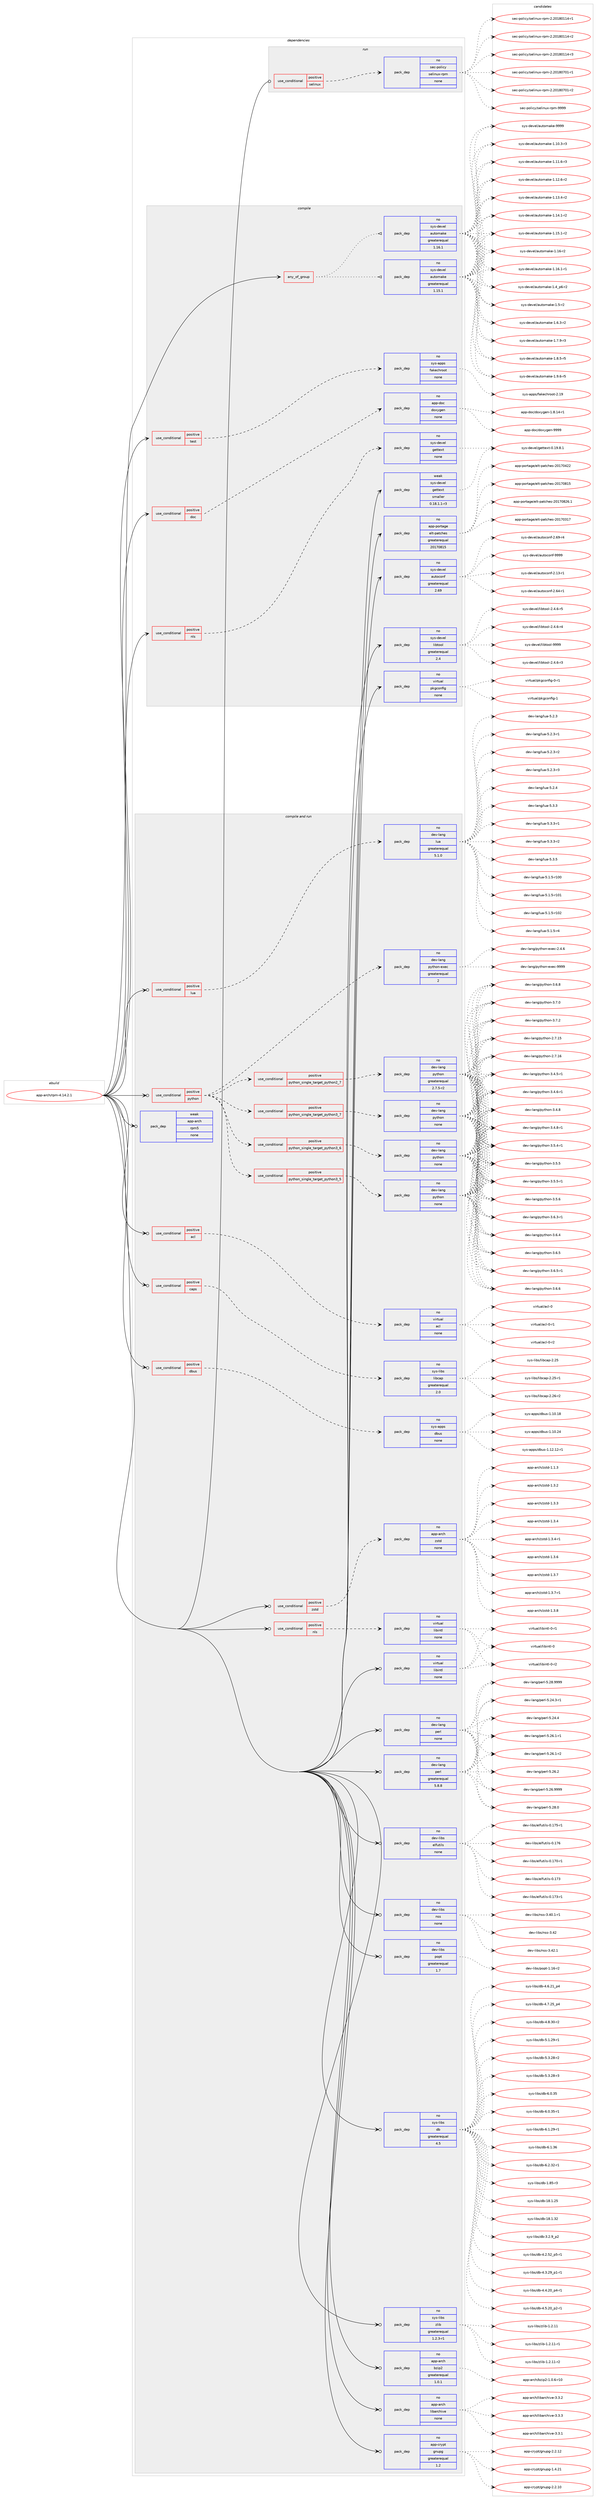 digraph prolog {

# *************
# Graph options
# *************

newrank=true;
concentrate=true;
compound=true;
graph [rankdir=LR,fontname=Helvetica,fontsize=10,ranksep=1.5];#, ranksep=2.5, nodesep=0.2];
edge  [arrowhead=vee];
node  [fontname=Helvetica,fontsize=10];

# **********
# The ebuild
# **********

subgraph cluster_leftcol {
color=gray;
rank=same;
label=<<i>ebuild</i>>;
id [label="app-arch/rpm-4.14.2.1", color=red, width=4, href="../app-arch/rpm-4.14.2.1.svg"];
}

# ****************
# The dependencies
# ****************

subgraph cluster_midcol {
color=gray;
label=<<i>dependencies</i>>;
subgraph cluster_compile {
fillcolor="#eeeeee";
style=filled;
label=<<i>compile</i>>;
subgraph any19213 {
dependency1271626 [label=<<TABLE BORDER="0" CELLBORDER="1" CELLSPACING="0" CELLPADDING="4"><TR><TD CELLPADDING="10">any_of_group</TD></TR></TABLE>>, shape=none, color=red];subgraph pack905248 {
dependency1271627 [label=<<TABLE BORDER="0" CELLBORDER="1" CELLSPACING="0" CELLPADDING="4" WIDTH="220"><TR><TD ROWSPAN="6" CELLPADDING="30">pack_dep</TD></TR><TR><TD WIDTH="110">no</TD></TR><TR><TD>sys-devel</TD></TR><TR><TD>automake</TD></TR><TR><TD>greaterequal</TD></TR><TR><TD>1.16.1</TD></TR></TABLE>>, shape=none, color=blue];
}
dependency1271626:e -> dependency1271627:w [weight=20,style="dotted",arrowhead="oinv"];
subgraph pack905249 {
dependency1271628 [label=<<TABLE BORDER="0" CELLBORDER="1" CELLSPACING="0" CELLPADDING="4" WIDTH="220"><TR><TD ROWSPAN="6" CELLPADDING="30">pack_dep</TD></TR><TR><TD WIDTH="110">no</TD></TR><TR><TD>sys-devel</TD></TR><TR><TD>automake</TD></TR><TR><TD>greaterequal</TD></TR><TR><TD>1.15.1</TD></TR></TABLE>>, shape=none, color=blue];
}
dependency1271626:e -> dependency1271628:w [weight=20,style="dotted",arrowhead="oinv"];
}
id:e -> dependency1271626:w [weight=20,style="solid",arrowhead="vee"];
subgraph cond346644 {
dependency1271629 [label=<<TABLE BORDER="0" CELLBORDER="1" CELLSPACING="0" CELLPADDING="4"><TR><TD ROWSPAN="3" CELLPADDING="10">use_conditional</TD></TR><TR><TD>positive</TD></TR><TR><TD>doc</TD></TR></TABLE>>, shape=none, color=red];
subgraph pack905250 {
dependency1271630 [label=<<TABLE BORDER="0" CELLBORDER="1" CELLSPACING="0" CELLPADDING="4" WIDTH="220"><TR><TD ROWSPAN="6" CELLPADDING="30">pack_dep</TD></TR><TR><TD WIDTH="110">no</TD></TR><TR><TD>app-doc</TD></TR><TR><TD>doxygen</TD></TR><TR><TD>none</TD></TR><TR><TD></TD></TR></TABLE>>, shape=none, color=blue];
}
dependency1271629:e -> dependency1271630:w [weight=20,style="dashed",arrowhead="vee"];
}
id:e -> dependency1271629:w [weight=20,style="solid",arrowhead="vee"];
subgraph cond346645 {
dependency1271631 [label=<<TABLE BORDER="0" CELLBORDER="1" CELLSPACING="0" CELLPADDING="4"><TR><TD ROWSPAN="3" CELLPADDING="10">use_conditional</TD></TR><TR><TD>positive</TD></TR><TR><TD>nls</TD></TR></TABLE>>, shape=none, color=red];
subgraph pack905251 {
dependency1271632 [label=<<TABLE BORDER="0" CELLBORDER="1" CELLSPACING="0" CELLPADDING="4" WIDTH="220"><TR><TD ROWSPAN="6" CELLPADDING="30">pack_dep</TD></TR><TR><TD WIDTH="110">no</TD></TR><TR><TD>sys-devel</TD></TR><TR><TD>gettext</TD></TR><TR><TD>none</TD></TR><TR><TD></TD></TR></TABLE>>, shape=none, color=blue];
}
dependency1271631:e -> dependency1271632:w [weight=20,style="dashed",arrowhead="vee"];
}
id:e -> dependency1271631:w [weight=20,style="solid",arrowhead="vee"];
subgraph cond346646 {
dependency1271633 [label=<<TABLE BORDER="0" CELLBORDER="1" CELLSPACING="0" CELLPADDING="4"><TR><TD ROWSPAN="3" CELLPADDING="10">use_conditional</TD></TR><TR><TD>positive</TD></TR><TR><TD>test</TD></TR></TABLE>>, shape=none, color=red];
subgraph pack905252 {
dependency1271634 [label=<<TABLE BORDER="0" CELLBORDER="1" CELLSPACING="0" CELLPADDING="4" WIDTH="220"><TR><TD ROWSPAN="6" CELLPADDING="30">pack_dep</TD></TR><TR><TD WIDTH="110">no</TD></TR><TR><TD>sys-apps</TD></TR><TR><TD>fakechroot</TD></TR><TR><TD>none</TD></TR><TR><TD></TD></TR></TABLE>>, shape=none, color=blue];
}
dependency1271633:e -> dependency1271634:w [weight=20,style="dashed",arrowhead="vee"];
}
id:e -> dependency1271633:w [weight=20,style="solid",arrowhead="vee"];
subgraph pack905253 {
dependency1271635 [label=<<TABLE BORDER="0" CELLBORDER="1" CELLSPACING="0" CELLPADDING="4" WIDTH="220"><TR><TD ROWSPAN="6" CELLPADDING="30">pack_dep</TD></TR><TR><TD WIDTH="110">no</TD></TR><TR><TD>app-portage</TD></TR><TR><TD>elt-patches</TD></TR><TR><TD>greaterequal</TD></TR><TR><TD>20170815</TD></TR></TABLE>>, shape=none, color=blue];
}
id:e -> dependency1271635:w [weight=20,style="solid",arrowhead="vee"];
subgraph pack905254 {
dependency1271636 [label=<<TABLE BORDER="0" CELLBORDER="1" CELLSPACING="0" CELLPADDING="4" WIDTH="220"><TR><TD ROWSPAN="6" CELLPADDING="30">pack_dep</TD></TR><TR><TD WIDTH="110">no</TD></TR><TR><TD>sys-devel</TD></TR><TR><TD>autoconf</TD></TR><TR><TD>greaterequal</TD></TR><TR><TD>2.69</TD></TR></TABLE>>, shape=none, color=blue];
}
id:e -> dependency1271636:w [weight=20,style="solid",arrowhead="vee"];
subgraph pack905255 {
dependency1271637 [label=<<TABLE BORDER="0" CELLBORDER="1" CELLSPACING="0" CELLPADDING="4" WIDTH="220"><TR><TD ROWSPAN="6" CELLPADDING="30">pack_dep</TD></TR><TR><TD WIDTH="110">no</TD></TR><TR><TD>sys-devel</TD></TR><TR><TD>libtool</TD></TR><TR><TD>greaterequal</TD></TR><TR><TD>2.4</TD></TR></TABLE>>, shape=none, color=blue];
}
id:e -> dependency1271637:w [weight=20,style="solid",arrowhead="vee"];
subgraph pack905256 {
dependency1271638 [label=<<TABLE BORDER="0" CELLBORDER="1" CELLSPACING="0" CELLPADDING="4" WIDTH="220"><TR><TD ROWSPAN="6" CELLPADDING="30">pack_dep</TD></TR><TR><TD WIDTH="110">no</TD></TR><TR><TD>virtual</TD></TR><TR><TD>pkgconfig</TD></TR><TR><TD>none</TD></TR><TR><TD></TD></TR></TABLE>>, shape=none, color=blue];
}
id:e -> dependency1271638:w [weight=20,style="solid",arrowhead="vee"];
subgraph pack905257 {
dependency1271639 [label=<<TABLE BORDER="0" CELLBORDER="1" CELLSPACING="0" CELLPADDING="4" WIDTH="220"><TR><TD ROWSPAN="6" CELLPADDING="30">pack_dep</TD></TR><TR><TD WIDTH="110">weak</TD></TR><TR><TD>sys-devel</TD></TR><TR><TD>gettext</TD></TR><TR><TD>smaller</TD></TR><TR><TD>0.18.1.1-r3</TD></TR></TABLE>>, shape=none, color=blue];
}
id:e -> dependency1271639:w [weight=20,style="solid",arrowhead="vee"];
}
subgraph cluster_compileandrun {
fillcolor="#eeeeee";
style=filled;
label=<<i>compile and run</i>>;
subgraph cond346647 {
dependency1271640 [label=<<TABLE BORDER="0" CELLBORDER="1" CELLSPACING="0" CELLPADDING="4"><TR><TD ROWSPAN="3" CELLPADDING="10">use_conditional</TD></TR><TR><TD>positive</TD></TR><TR><TD>acl</TD></TR></TABLE>>, shape=none, color=red];
subgraph pack905258 {
dependency1271641 [label=<<TABLE BORDER="0" CELLBORDER="1" CELLSPACING="0" CELLPADDING="4" WIDTH="220"><TR><TD ROWSPAN="6" CELLPADDING="30">pack_dep</TD></TR><TR><TD WIDTH="110">no</TD></TR><TR><TD>virtual</TD></TR><TR><TD>acl</TD></TR><TR><TD>none</TD></TR><TR><TD></TD></TR></TABLE>>, shape=none, color=blue];
}
dependency1271640:e -> dependency1271641:w [weight=20,style="dashed",arrowhead="vee"];
}
id:e -> dependency1271640:w [weight=20,style="solid",arrowhead="odotvee"];
subgraph cond346648 {
dependency1271642 [label=<<TABLE BORDER="0" CELLBORDER="1" CELLSPACING="0" CELLPADDING="4"><TR><TD ROWSPAN="3" CELLPADDING="10">use_conditional</TD></TR><TR><TD>positive</TD></TR><TR><TD>caps</TD></TR></TABLE>>, shape=none, color=red];
subgraph pack905259 {
dependency1271643 [label=<<TABLE BORDER="0" CELLBORDER="1" CELLSPACING="0" CELLPADDING="4" WIDTH="220"><TR><TD ROWSPAN="6" CELLPADDING="30">pack_dep</TD></TR><TR><TD WIDTH="110">no</TD></TR><TR><TD>sys-libs</TD></TR><TR><TD>libcap</TD></TR><TR><TD>greaterequal</TD></TR><TR><TD>2.0</TD></TR></TABLE>>, shape=none, color=blue];
}
dependency1271642:e -> dependency1271643:w [weight=20,style="dashed",arrowhead="vee"];
}
id:e -> dependency1271642:w [weight=20,style="solid",arrowhead="odotvee"];
subgraph cond346649 {
dependency1271644 [label=<<TABLE BORDER="0" CELLBORDER="1" CELLSPACING="0" CELLPADDING="4"><TR><TD ROWSPAN="3" CELLPADDING="10">use_conditional</TD></TR><TR><TD>positive</TD></TR><TR><TD>dbus</TD></TR></TABLE>>, shape=none, color=red];
subgraph pack905260 {
dependency1271645 [label=<<TABLE BORDER="0" CELLBORDER="1" CELLSPACING="0" CELLPADDING="4" WIDTH="220"><TR><TD ROWSPAN="6" CELLPADDING="30">pack_dep</TD></TR><TR><TD WIDTH="110">no</TD></TR><TR><TD>sys-apps</TD></TR><TR><TD>dbus</TD></TR><TR><TD>none</TD></TR><TR><TD></TD></TR></TABLE>>, shape=none, color=blue];
}
dependency1271644:e -> dependency1271645:w [weight=20,style="dashed",arrowhead="vee"];
}
id:e -> dependency1271644:w [weight=20,style="solid",arrowhead="odotvee"];
subgraph cond346650 {
dependency1271646 [label=<<TABLE BORDER="0" CELLBORDER="1" CELLSPACING="0" CELLPADDING="4"><TR><TD ROWSPAN="3" CELLPADDING="10">use_conditional</TD></TR><TR><TD>positive</TD></TR><TR><TD>lua</TD></TR></TABLE>>, shape=none, color=red];
subgraph pack905261 {
dependency1271647 [label=<<TABLE BORDER="0" CELLBORDER="1" CELLSPACING="0" CELLPADDING="4" WIDTH="220"><TR><TD ROWSPAN="6" CELLPADDING="30">pack_dep</TD></TR><TR><TD WIDTH="110">no</TD></TR><TR><TD>dev-lang</TD></TR><TR><TD>lua</TD></TR><TR><TD>greaterequal</TD></TR><TR><TD>5.1.0</TD></TR></TABLE>>, shape=none, color=blue];
}
dependency1271646:e -> dependency1271647:w [weight=20,style="dashed",arrowhead="vee"];
}
id:e -> dependency1271646:w [weight=20,style="solid",arrowhead="odotvee"];
subgraph cond346651 {
dependency1271648 [label=<<TABLE BORDER="0" CELLBORDER="1" CELLSPACING="0" CELLPADDING="4"><TR><TD ROWSPAN="3" CELLPADDING="10">use_conditional</TD></TR><TR><TD>positive</TD></TR><TR><TD>nls</TD></TR></TABLE>>, shape=none, color=red];
subgraph pack905262 {
dependency1271649 [label=<<TABLE BORDER="0" CELLBORDER="1" CELLSPACING="0" CELLPADDING="4" WIDTH="220"><TR><TD ROWSPAN="6" CELLPADDING="30">pack_dep</TD></TR><TR><TD WIDTH="110">no</TD></TR><TR><TD>virtual</TD></TR><TR><TD>libintl</TD></TR><TR><TD>none</TD></TR><TR><TD></TD></TR></TABLE>>, shape=none, color=blue];
}
dependency1271648:e -> dependency1271649:w [weight=20,style="dashed",arrowhead="vee"];
}
id:e -> dependency1271648:w [weight=20,style="solid",arrowhead="odotvee"];
subgraph cond346652 {
dependency1271650 [label=<<TABLE BORDER="0" CELLBORDER="1" CELLSPACING="0" CELLPADDING="4"><TR><TD ROWSPAN="3" CELLPADDING="10">use_conditional</TD></TR><TR><TD>positive</TD></TR><TR><TD>python</TD></TR></TABLE>>, shape=none, color=red];
subgraph cond346653 {
dependency1271651 [label=<<TABLE BORDER="0" CELLBORDER="1" CELLSPACING="0" CELLPADDING="4"><TR><TD ROWSPAN="3" CELLPADDING="10">use_conditional</TD></TR><TR><TD>positive</TD></TR><TR><TD>python_single_target_python2_7</TD></TR></TABLE>>, shape=none, color=red];
subgraph pack905263 {
dependency1271652 [label=<<TABLE BORDER="0" CELLBORDER="1" CELLSPACING="0" CELLPADDING="4" WIDTH="220"><TR><TD ROWSPAN="6" CELLPADDING="30">pack_dep</TD></TR><TR><TD WIDTH="110">no</TD></TR><TR><TD>dev-lang</TD></TR><TR><TD>python</TD></TR><TR><TD>greaterequal</TD></TR><TR><TD>2.7.5-r2</TD></TR></TABLE>>, shape=none, color=blue];
}
dependency1271651:e -> dependency1271652:w [weight=20,style="dashed",arrowhead="vee"];
}
dependency1271650:e -> dependency1271651:w [weight=20,style="dashed",arrowhead="vee"];
subgraph cond346654 {
dependency1271653 [label=<<TABLE BORDER="0" CELLBORDER="1" CELLSPACING="0" CELLPADDING="4"><TR><TD ROWSPAN="3" CELLPADDING="10">use_conditional</TD></TR><TR><TD>positive</TD></TR><TR><TD>python_single_target_python3_5</TD></TR></TABLE>>, shape=none, color=red];
subgraph pack905264 {
dependency1271654 [label=<<TABLE BORDER="0" CELLBORDER="1" CELLSPACING="0" CELLPADDING="4" WIDTH="220"><TR><TD ROWSPAN="6" CELLPADDING="30">pack_dep</TD></TR><TR><TD WIDTH="110">no</TD></TR><TR><TD>dev-lang</TD></TR><TR><TD>python</TD></TR><TR><TD>none</TD></TR><TR><TD></TD></TR></TABLE>>, shape=none, color=blue];
}
dependency1271653:e -> dependency1271654:w [weight=20,style="dashed",arrowhead="vee"];
}
dependency1271650:e -> dependency1271653:w [weight=20,style="dashed",arrowhead="vee"];
subgraph cond346655 {
dependency1271655 [label=<<TABLE BORDER="0" CELLBORDER="1" CELLSPACING="0" CELLPADDING="4"><TR><TD ROWSPAN="3" CELLPADDING="10">use_conditional</TD></TR><TR><TD>positive</TD></TR><TR><TD>python_single_target_python3_6</TD></TR></TABLE>>, shape=none, color=red];
subgraph pack905265 {
dependency1271656 [label=<<TABLE BORDER="0" CELLBORDER="1" CELLSPACING="0" CELLPADDING="4" WIDTH="220"><TR><TD ROWSPAN="6" CELLPADDING="30">pack_dep</TD></TR><TR><TD WIDTH="110">no</TD></TR><TR><TD>dev-lang</TD></TR><TR><TD>python</TD></TR><TR><TD>none</TD></TR><TR><TD></TD></TR></TABLE>>, shape=none, color=blue];
}
dependency1271655:e -> dependency1271656:w [weight=20,style="dashed",arrowhead="vee"];
}
dependency1271650:e -> dependency1271655:w [weight=20,style="dashed",arrowhead="vee"];
subgraph cond346656 {
dependency1271657 [label=<<TABLE BORDER="0" CELLBORDER="1" CELLSPACING="0" CELLPADDING="4"><TR><TD ROWSPAN="3" CELLPADDING="10">use_conditional</TD></TR><TR><TD>positive</TD></TR><TR><TD>python_single_target_python3_7</TD></TR></TABLE>>, shape=none, color=red];
subgraph pack905266 {
dependency1271658 [label=<<TABLE BORDER="0" CELLBORDER="1" CELLSPACING="0" CELLPADDING="4" WIDTH="220"><TR><TD ROWSPAN="6" CELLPADDING="30">pack_dep</TD></TR><TR><TD WIDTH="110">no</TD></TR><TR><TD>dev-lang</TD></TR><TR><TD>python</TD></TR><TR><TD>none</TD></TR><TR><TD></TD></TR></TABLE>>, shape=none, color=blue];
}
dependency1271657:e -> dependency1271658:w [weight=20,style="dashed",arrowhead="vee"];
}
dependency1271650:e -> dependency1271657:w [weight=20,style="dashed",arrowhead="vee"];
subgraph pack905267 {
dependency1271659 [label=<<TABLE BORDER="0" CELLBORDER="1" CELLSPACING="0" CELLPADDING="4" WIDTH="220"><TR><TD ROWSPAN="6" CELLPADDING="30">pack_dep</TD></TR><TR><TD WIDTH="110">no</TD></TR><TR><TD>dev-lang</TD></TR><TR><TD>python-exec</TD></TR><TR><TD>greaterequal</TD></TR><TR><TD>2</TD></TR></TABLE>>, shape=none, color=blue];
}
dependency1271650:e -> dependency1271659:w [weight=20,style="dashed",arrowhead="vee"];
}
id:e -> dependency1271650:w [weight=20,style="solid",arrowhead="odotvee"];
subgraph cond346657 {
dependency1271660 [label=<<TABLE BORDER="0" CELLBORDER="1" CELLSPACING="0" CELLPADDING="4"><TR><TD ROWSPAN="3" CELLPADDING="10">use_conditional</TD></TR><TR><TD>positive</TD></TR><TR><TD>zstd</TD></TR></TABLE>>, shape=none, color=red];
subgraph pack905268 {
dependency1271661 [label=<<TABLE BORDER="0" CELLBORDER="1" CELLSPACING="0" CELLPADDING="4" WIDTH="220"><TR><TD ROWSPAN="6" CELLPADDING="30">pack_dep</TD></TR><TR><TD WIDTH="110">no</TD></TR><TR><TD>app-arch</TD></TR><TR><TD>zstd</TD></TR><TR><TD>none</TD></TR><TR><TD></TD></TR></TABLE>>, shape=none, color=blue];
}
dependency1271660:e -> dependency1271661:w [weight=20,style="dashed",arrowhead="vee"];
}
id:e -> dependency1271660:w [weight=20,style="solid",arrowhead="odotvee"];
subgraph pack905269 {
dependency1271662 [label=<<TABLE BORDER="0" CELLBORDER="1" CELLSPACING="0" CELLPADDING="4" WIDTH="220"><TR><TD ROWSPAN="6" CELLPADDING="30">pack_dep</TD></TR><TR><TD WIDTH="110">no</TD></TR><TR><TD>app-arch</TD></TR><TR><TD>bzip2</TD></TR><TR><TD>greaterequal</TD></TR><TR><TD>1.0.1</TD></TR></TABLE>>, shape=none, color=blue];
}
id:e -> dependency1271662:w [weight=20,style="solid",arrowhead="odotvee"];
subgraph pack905270 {
dependency1271663 [label=<<TABLE BORDER="0" CELLBORDER="1" CELLSPACING="0" CELLPADDING="4" WIDTH="220"><TR><TD ROWSPAN="6" CELLPADDING="30">pack_dep</TD></TR><TR><TD WIDTH="110">no</TD></TR><TR><TD>app-arch</TD></TR><TR><TD>libarchive</TD></TR><TR><TD>none</TD></TR><TR><TD></TD></TR></TABLE>>, shape=none, color=blue];
}
id:e -> dependency1271663:w [weight=20,style="solid",arrowhead="odotvee"];
subgraph pack905271 {
dependency1271664 [label=<<TABLE BORDER="0" CELLBORDER="1" CELLSPACING="0" CELLPADDING="4" WIDTH="220"><TR><TD ROWSPAN="6" CELLPADDING="30">pack_dep</TD></TR><TR><TD WIDTH="110">no</TD></TR><TR><TD>app-crypt</TD></TR><TR><TD>gnupg</TD></TR><TR><TD>greaterequal</TD></TR><TR><TD>1.2</TD></TR></TABLE>>, shape=none, color=blue];
}
id:e -> dependency1271664:w [weight=20,style="solid",arrowhead="odotvee"];
subgraph pack905272 {
dependency1271665 [label=<<TABLE BORDER="0" CELLBORDER="1" CELLSPACING="0" CELLPADDING="4" WIDTH="220"><TR><TD ROWSPAN="6" CELLPADDING="30">pack_dep</TD></TR><TR><TD WIDTH="110">no</TD></TR><TR><TD>dev-lang</TD></TR><TR><TD>perl</TD></TR><TR><TD>greaterequal</TD></TR><TR><TD>5.8.8</TD></TR></TABLE>>, shape=none, color=blue];
}
id:e -> dependency1271665:w [weight=20,style="solid",arrowhead="odotvee"];
subgraph pack905273 {
dependency1271666 [label=<<TABLE BORDER="0" CELLBORDER="1" CELLSPACING="0" CELLPADDING="4" WIDTH="220"><TR><TD ROWSPAN="6" CELLPADDING="30">pack_dep</TD></TR><TR><TD WIDTH="110">no</TD></TR><TR><TD>dev-lang</TD></TR><TR><TD>perl</TD></TR><TR><TD>none</TD></TR><TR><TD></TD></TR></TABLE>>, shape=none, color=blue];
}
id:e -> dependency1271666:w [weight=20,style="solid",arrowhead="odotvee"];
subgraph pack905274 {
dependency1271667 [label=<<TABLE BORDER="0" CELLBORDER="1" CELLSPACING="0" CELLPADDING="4" WIDTH="220"><TR><TD ROWSPAN="6" CELLPADDING="30">pack_dep</TD></TR><TR><TD WIDTH="110">no</TD></TR><TR><TD>dev-libs</TD></TR><TR><TD>elfutils</TD></TR><TR><TD>none</TD></TR><TR><TD></TD></TR></TABLE>>, shape=none, color=blue];
}
id:e -> dependency1271667:w [weight=20,style="solid",arrowhead="odotvee"];
subgraph pack905275 {
dependency1271668 [label=<<TABLE BORDER="0" CELLBORDER="1" CELLSPACING="0" CELLPADDING="4" WIDTH="220"><TR><TD ROWSPAN="6" CELLPADDING="30">pack_dep</TD></TR><TR><TD WIDTH="110">no</TD></TR><TR><TD>dev-libs</TD></TR><TR><TD>nss</TD></TR><TR><TD>none</TD></TR><TR><TD></TD></TR></TABLE>>, shape=none, color=blue];
}
id:e -> dependency1271668:w [weight=20,style="solid",arrowhead="odotvee"];
subgraph pack905276 {
dependency1271669 [label=<<TABLE BORDER="0" CELLBORDER="1" CELLSPACING="0" CELLPADDING="4" WIDTH="220"><TR><TD ROWSPAN="6" CELLPADDING="30">pack_dep</TD></TR><TR><TD WIDTH="110">no</TD></TR><TR><TD>dev-libs</TD></TR><TR><TD>popt</TD></TR><TR><TD>greaterequal</TD></TR><TR><TD>1.7</TD></TR></TABLE>>, shape=none, color=blue];
}
id:e -> dependency1271669:w [weight=20,style="solid",arrowhead="odotvee"];
subgraph pack905277 {
dependency1271670 [label=<<TABLE BORDER="0" CELLBORDER="1" CELLSPACING="0" CELLPADDING="4" WIDTH="220"><TR><TD ROWSPAN="6" CELLPADDING="30">pack_dep</TD></TR><TR><TD WIDTH="110">no</TD></TR><TR><TD>sys-libs</TD></TR><TR><TD>db</TD></TR><TR><TD>greaterequal</TD></TR><TR><TD>4.5</TD></TR></TABLE>>, shape=none, color=blue];
}
id:e -> dependency1271670:w [weight=20,style="solid",arrowhead="odotvee"];
subgraph pack905278 {
dependency1271671 [label=<<TABLE BORDER="0" CELLBORDER="1" CELLSPACING="0" CELLPADDING="4" WIDTH="220"><TR><TD ROWSPAN="6" CELLPADDING="30">pack_dep</TD></TR><TR><TD WIDTH="110">no</TD></TR><TR><TD>sys-libs</TD></TR><TR><TD>zlib</TD></TR><TR><TD>greaterequal</TD></TR><TR><TD>1.2.3-r1</TD></TR></TABLE>>, shape=none, color=blue];
}
id:e -> dependency1271671:w [weight=20,style="solid",arrowhead="odotvee"];
subgraph pack905279 {
dependency1271672 [label=<<TABLE BORDER="0" CELLBORDER="1" CELLSPACING="0" CELLPADDING="4" WIDTH="220"><TR><TD ROWSPAN="6" CELLPADDING="30">pack_dep</TD></TR><TR><TD WIDTH="110">no</TD></TR><TR><TD>virtual</TD></TR><TR><TD>libintl</TD></TR><TR><TD>none</TD></TR><TR><TD></TD></TR></TABLE>>, shape=none, color=blue];
}
id:e -> dependency1271672:w [weight=20,style="solid",arrowhead="odotvee"];
subgraph pack905280 {
dependency1271673 [label=<<TABLE BORDER="0" CELLBORDER="1" CELLSPACING="0" CELLPADDING="4" WIDTH="220"><TR><TD ROWSPAN="6" CELLPADDING="30">pack_dep</TD></TR><TR><TD WIDTH="110">weak</TD></TR><TR><TD>app-arch</TD></TR><TR><TD>rpm5</TD></TR><TR><TD>none</TD></TR><TR><TD></TD></TR></TABLE>>, shape=none, color=blue];
}
id:e -> dependency1271673:w [weight=20,style="solid",arrowhead="odotvee"];
}
subgraph cluster_run {
fillcolor="#eeeeee";
style=filled;
label=<<i>run</i>>;
subgraph cond346658 {
dependency1271674 [label=<<TABLE BORDER="0" CELLBORDER="1" CELLSPACING="0" CELLPADDING="4"><TR><TD ROWSPAN="3" CELLPADDING="10">use_conditional</TD></TR><TR><TD>positive</TD></TR><TR><TD>selinux</TD></TR></TABLE>>, shape=none, color=red];
subgraph pack905281 {
dependency1271675 [label=<<TABLE BORDER="0" CELLBORDER="1" CELLSPACING="0" CELLPADDING="4" WIDTH="220"><TR><TD ROWSPAN="6" CELLPADDING="30">pack_dep</TD></TR><TR><TD WIDTH="110">no</TD></TR><TR><TD>sec-policy</TD></TR><TR><TD>selinux-rpm</TD></TR><TR><TD>none</TD></TR><TR><TD></TD></TR></TABLE>>, shape=none, color=blue];
}
dependency1271674:e -> dependency1271675:w [weight=20,style="dashed",arrowhead="vee"];
}
id:e -> dependency1271674:w [weight=20,style="solid",arrowhead="odot"];
}
}

# **************
# The candidates
# **************

subgraph cluster_choices {
rank=same;
color=gray;
label=<<i>candidates</i>>;

subgraph choice905248 {
color=black;
nodesep=1;
choice11512111545100101118101108479711711611110997107101454946494846514511451 [label="sys-devel/automake-1.10.3-r3", color=red, width=4,href="../sys-devel/automake-1.10.3-r3.svg"];
choice11512111545100101118101108479711711611110997107101454946494946544511451 [label="sys-devel/automake-1.11.6-r3", color=red, width=4,href="../sys-devel/automake-1.11.6-r3.svg"];
choice11512111545100101118101108479711711611110997107101454946495046544511450 [label="sys-devel/automake-1.12.6-r2", color=red, width=4,href="../sys-devel/automake-1.12.6-r2.svg"];
choice11512111545100101118101108479711711611110997107101454946495146524511450 [label="sys-devel/automake-1.13.4-r2", color=red, width=4,href="../sys-devel/automake-1.13.4-r2.svg"];
choice11512111545100101118101108479711711611110997107101454946495246494511450 [label="sys-devel/automake-1.14.1-r2", color=red, width=4,href="../sys-devel/automake-1.14.1-r2.svg"];
choice11512111545100101118101108479711711611110997107101454946495346494511450 [label="sys-devel/automake-1.15.1-r2", color=red, width=4,href="../sys-devel/automake-1.15.1-r2.svg"];
choice1151211154510010111810110847971171161111099710710145494649544511450 [label="sys-devel/automake-1.16-r2", color=red, width=4,href="../sys-devel/automake-1.16-r2.svg"];
choice11512111545100101118101108479711711611110997107101454946495446494511449 [label="sys-devel/automake-1.16.1-r1", color=red, width=4,href="../sys-devel/automake-1.16.1-r1.svg"];
choice115121115451001011181011084797117116111109971071014549465295112544511450 [label="sys-devel/automake-1.4_p6-r2", color=red, width=4,href="../sys-devel/automake-1.4_p6-r2.svg"];
choice11512111545100101118101108479711711611110997107101454946534511450 [label="sys-devel/automake-1.5-r2", color=red, width=4,href="../sys-devel/automake-1.5-r2.svg"];
choice115121115451001011181011084797117116111109971071014549465446514511450 [label="sys-devel/automake-1.6.3-r2", color=red, width=4,href="../sys-devel/automake-1.6.3-r2.svg"];
choice115121115451001011181011084797117116111109971071014549465546574511451 [label="sys-devel/automake-1.7.9-r3", color=red, width=4,href="../sys-devel/automake-1.7.9-r3.svg"];
choice115121115451001011181011084797117116111109971071014549465646534511453 [label="sys-devel/automake-1.8.5-r5", color=red, width=4,href="../sys-devel/automake-1.8.5-r5.svg"];
choice115121115451001011181011084797117116111109971071014549465746544511453 [label="sys-devel/automake-1.9.6-r5", color=red, width=4,href="../sys-devel/automake-1.9.6-r5.svg"];
choice115121115451001011181011084797117116111109971071014557575757 [label="sys-devel/automake-9999", color=red, width=4,href="../sys-devel/automake-9999.svg"];
dependency1271627:e -> choice11512111545100101118101108479711711611110997107101454946494846514511451:w [style=dotted,weight="100"];
dependency1271627:e -> choice11512111545100101118101108479711711611110997107101454946494946544511451:w [style=dotted,weight="100"];
dependency1271627:e -> choice11512111545100101118101108479711711611110997107101454946495046544511450:w [style=dotted,weight="100"];
dependency1271627:e -> choice11512111545100101118101108479711711611110997107101454946495146524511450:w [style=dotted,weight="100"];
dependency1271627:e -> choice11512111545100101118101108479711711611110997107101454946495246494511450:w [style=dotted,weight="100"];
dependency1271627:e -> choice11512111545100101118101108479711711611110997107101454946495346494511450:w [style=dotted,weight="100"];
dependency1271627:e -> choice1151211154510010111810110847971171161111099710710145494649544511450:w [style=dotted,weight="100"];
dependency1271627:e -> choice11512111545100101118101108479711711611110997107101454946495446494511449:w [style=dotted,weight="100"];
dependency1271627:e -> choice115121115451001011181011084797117116111109971071014549465295112544511450:w [style=dotted,weight="100"];
dependency1271627:e -> choice11512111545100101118101108479711711611110997107101454946534511450:w [style=dotted,weight="100"];
dependency1271627:e -> choice115121115451001011181011084797117116111109971071014549465446514511450:w [style=dotted,weight="100"];
dependency1271627:e -> choice115121115451001011181011084797117116111109971071014549465546574511451:w [style=dotted,weight="100"];
dependency1271627:e -> choice115121115451001011181011084797117116111109971071014549465646534511453:w [style=dotted,weight="100"];
dependency1271627:e -> choice115121115451001011181011084797117116111109971071014549465746544511453:w [style=dotted,weight="100"];
dependency1271627:e -> choice115121115451001011181011084797117116111109971071014557575757:w [style=dotted,weight="100"];
}
subgraph choice905249 {
color=black;
nodesep=1;
choice11512111545100101118101108479711711611110997107101454946494846514511451 [label="sys-devel/automake-1.10.3-r3", color=red, width=4,href="../sys-devel/automake-1.10.3-r3.svg"];
choice11512111545100101118101108479711711611110997107101454946494946544511451 [label="sys-devel/automake-1.11.6-r3", color=red, width=4,href="../sys-devel/automake-1.11.6-r3.svg"];
choice11512111545100101118101108479711711611110997107101454946495046544511450 [label="sys-devel/automake-1.12.6-r2", color=red, width=4,href="../sys-devel/automake-1.12.6-r2.svg"];
choice11512111545100101118101108479711711611110997107101454946495146524511450 [label="sys-devel/automake-1.13.4-r2", color=red, width=4,href="../sys-devel/automake-1.13.4-r2.svg"];
choice11512111545100101118101108479711711611110997107101454946495246494511450 [label="sys-devel/automake-1.14.1-r2", color=red, width=4,href="../sys-devel/automake-1.14.1-r2.svg"];
choice11512111545100101118101108479711711611110997107101454946495346494511450 [label="sys-devel/automake-1.15.1-r2", color=red, width=4,href="../sys-devel/automake-1.15.1-r2.svg"];
choice1151211154510010111810110847971171161111099710710145494649544511450 [label="sys-devel/automake-1.16-r2", color=red, width=4,href="../sys-devel/automake-1.16-r2.svg"];
choice11512111545100101118101108479711711611110997107101454946495446494511449 [label="sys-devel/automake-1.16.1-r1", color=red, width=4,href="../sys-devel/automake-1.16.1-r1.svg"];
choice115121115451001011181011084797117116111109971071014549465295112544511450 [label="sys-devel/automake-1.4_p6-r2", color=red, width=4,href="../sys-devel/automake-1.4_p6-r2.svg"];
choice11512111545100101118101108479711711611110997107101454946534511450 [label="sys-devel/automake-1.5-r2", color=red, width=4,href="../sys-devel/automake-1.5-r2.svg"];
choice115121115451001011181011084797117116111109971071014549465446514511450 [label="sys-devel/automake-1.6.3-r2", color=red, width=4,href="../sys-devel/automake-1.6.3-r2.svg"];
choice115121115451001011181011084797117116111109971071014549465546574511451 [label="sys-devel/automake-1.7.9-r3", color=red, width=4,href="../sys-devel/automake-1.7.9-r3.svg"];
choice115121115451001011181011084797117116111109971071014549465646534511453 [label="sys-devel/automake-1.8.5-r5", color=red, width=4,href="../sys-devel/automake-1.8.5-r5.svg"];
choice115121115451001011181011084797117116111109971071014549465746544511453 [label="sys-devel/automake-1.9.6-r5", color=red, width=4,href="../sys-devel/automake-1.9.6-r5.svg"];
choice115121115451001011181011084797117116111109971071014557575757 [label="sys-devel/automake-9999", color=red, width=4,href="../sys-devel/automake-9999.svg"];
dependency1271628:e -> choice11512111545100101118101108479711711611110997107101454946494846514511451:w [style=dotted,weight="100"];
dependency1271628:e -> choice11512111545100101118101108479711711611110997107101454946494946544511451:w [style=dotted,weight="100"];
dependency1271628:e -> choice11512111545100101118101108479711711611110997107101454946495046544511450:w [style=dotted,weight="100"];
dependency1271628:e -> choice11512111545100101118101108479711711611110997107101454946495146524511450:w [style=dotted,weight="100"];
dependency1271628:e -> choice11512111545100101118101108479711711611110997107101454946495246494511450:w [style=dotted,weight="100"];
dependency1271628:e -> choice11512111545100101118101108479711711611110997107101454946495346494511450:w [style=dotted,weight="100"];
dependency1271628:e -> choice1151211154510010111810110847971171161111099710710145494649544511450:w [style=dotted,weight="100"];
dependency1271628:e -> choice11512111545100101118101108479711711611110997107101454946495446494511449:w [style=dotted,weight="100"];
dependency1271628:e -> choice115121115451001011181011084797117116111109971071014549465295112544511450:w [style=dotted,weight="100"];
dependency1271628:e -> choice11512111545100101118101108479711711611110997107101454946534511450:w [style=dotted,weight="100"];
dependency1271628:e -> choice115121115451001011181011084797117116111109971071014549465446514511450:w [style=dotted,weight="100"];
dependency1271628:e -> choice115121115451001011181011084797117116111109971071014549465546574511451:w [style=dotted,weight="100"];
dependency1271628:e -> choice115121115451001011181011084797117116111109971071014549465646534511453:w [style=dotted,weight="100"];
dependency1271628:e -> choice115121115451001011181011084797117116111109971071014549465746544511453:w [style=dotted,weight="100"];
dependency1271628:e -> choice115121115451001011181011084797117116111109971071014557575757:w [style=dotted,weight="100"];
}
subgraph choice905250 {
color=black;
nodesep=1;
choice97112112451001119947100111120121103101110454946564649524511449 [label="app-doc/doxygen-1.8.14-r1", color=red, width=4,href="../app-doc/doxygen-1.8.14-r1.svg"];
choice971121124510011199471001111201211031011104557575757 [label="app-doc/doxygen-9999", color=red, width=4,href="../app-doc/doxygen-9999.svg"];
dependency1271630:e -> choice97112112451001119947100111120121103101110454946564649524511449:w [style=dotted,weight="100"];
dependency1271630:e -> choice971121124510011199471001111201211031011104557575757:w [style=dotted,weight="100"];
}
subgraph choice905251 {
color=black;
nodesep=1;
choice1151211154510010111810110847103101116116101120116454846495746564649 [label="sys-devel/gettext-0.19.8.1", color=red, width=4,href="../sys-devel/gettext-0.19.8.1.svg"];
dependency1271632:e -> choice1151211154510010111810110847103101116116101120116454846495746564649:w [style=dotted,weight="100"];
}
subgraph choice905252 {
color=black;
nodesep=1;
choice11512111545971121121154710297107101991041141111111164550464957 [label="sys-apps/fakechroot-2.19", color=red, width=4,href="../sys-apps/fakechroot-2.19.svg"];
dependency1271634:e -> choice11512111545971121121154710297107101991041141111111164550464957:w [style=dotted,weight="100"];
}
subgraph choice905253 {
color=black;
nodesep=1;
choice97112112451121111141169710310147101108116451129711699104101115455048495548514955 [label="app-portage/elt-patches-20170317", color=red, width=4,href="../app-portage/elt-patches-20170317.svg"];
choice97112112451121111141169710310147101108116451129711699104101115455048495548525050 [label="app-portage/elt-patches-20170422", color=red, width=4,href="../app-portage/elt-patches-20170422.svg"];
choice97112112451121111141169710310147101108116451129711699104101115455048495548564953 [label="app-portage/elt-patches-20170815", color=red, width=4,href="../app-portage/elt-patches-20170815.svg"];
choice971121124511211111411697103101471011081164511297116991041011154550484955485650544649 [label="app-portage/elt-patches-20170826.1", color=red, width=4,href="../app-portage/elt-patches-20170826.1.svg"];
dependency1271635:e -> choice97112112451121111141169710310147101108116451129711699104101115455048495548514955:w [style=dotted,weight="100"];
dependency1271635:e -> choice97112112451121111141169710310147101108116451129711699104101115455048495548525050:w [style=dotted,weight="100"];
dependency1271635:e -> choice97112112451121111141169710310147101108116451129711699104101115455048495548564953:w [style=dotted,weight="100"];
dependency1271635:e -> choice971121124511211111411697103101471011081164511297116991041011154550484955485650544649:w [style=dotted,weight="100"];
}
subgraph choice905254 {
color=black;
nodesep=1;
choice1151211154510010111810110847971171161119911111010245504649514511449 [label="sys-devel/autoconf-2.13-r1", color=red, width=4,href="../sys-devel/autoconf-2.13-r1.svg"];
choice1151211154510010111810110847971171161119911111010245504654524511449 [label="sys-devel/autoconf-2.64-r1", color=red, width=4,href="../sys-devel/autoconf-2.64-r1.svg"];
choice1151211154510010111810110847971171161119911111010245504654574511452 [label="sys-devel/autoconf-2.69-r4", color=red, width=4,href="../sys-devel/autoconf-2.69-r4.svg"];
choice115121115451001011181011084797117116111991111101024557575757 [label="sys-devel/autoconf-9999", color=red, width=4,href="../sys-devel/autoconf-9999.svg"];
dependency1271636:e -> choice1151211154510010111810110847971171161119911111010245504649514511449:w [style=dotted,weight="100"];
dependency1271636:e -> choice1151211154510010111810110847971171161119911111010245504654524511449:w [style=dotted,weight="100"];
dependency1271636:e -> choice1151211154510010111810110847971171161119911111010245504654574511452:w [style=dotted,weight="100"];
dependency1271636:e -> choice115121115451001011181011084797117116111991111101024557575757:w [style=dotted,weight="100"];
}
subgraph choice905255 {
color=black;
nodesep=1;
choice1151211154510010111810110847108105981161111111084550465246544511451 [label="sys-devel/libtool-2.4.6-r3", color=red, width=4,href="../sys-devel/libtool-2.4.6-r3.svg"];
choice1151211154510010111810110847108105981161111111084550465246544511452 [label="sys-devel/libtool-2.4.6-r4", color=red, width=4,href="../sys-devel/libtool-2.4.6-r4.svg"];
choice1151211154510010111810110847108105981161111111084550465246544511453 [label="sys-devel/libtool-2.4.6-r5", color=red, width=4,href="../sys-devel/libtool-2.4.6-r5.svg"];
choice1151211154510010111810110847108105981161111111084557575757 [label="sys-devel/libtool-9999", color=red, width=4,href="../sys-devel/libtool-9999.svg"];
dependency1271637:e -> choice1151211154510010111810110847108105981161111111084550465246544511451:w [style=dotted,weight="100"];
dependency1271637:e -> choice1151211154510010111810110847108105981161111111084550465246544511452:w [style=dotted,weight="100"];
dependency1271637:e -> choice1151211154510010111810110847108105981161111111084550465246544511453:w [style=dotted,weight="100"];
dependency1271637:e -> choice1151211154510010111810110847108105981161111111084557575757:w [style=dotted,weight="100"];
}
subgraph choice905256 {
color=black;
nodesep=1;
choice11810511411611797108471121071039911111010210510345484511449 [label="virtual/pkgconfig-0-r1", color=red, width=4,href="../virtual/pkgconfig-0-r1.svg"];
choice1181051141161179710847112107103991111101021051034549 [label="virtual/pkgconfig-1", color=red, width=4,href="../virtual/pkgconfig-1.svg"];
dependency1271638:e -> choice11810511411611797108471121071039911111010210510345484511449:w [style=dotted,weight="100"];
dependency1271638:e -> choice1181051141161179710847112107103991111101021051034549:w [style=dotted,weight="100"];
}
subgraph choice905257 {
color=black;
nodesep=1;
choice1151211154510010111810110847103101116116101120116454846495746564649 [label="sys-devel/gettext-0.19.8.1", color=red, width=4,href="../sys-devel/gettext-0.19.8.1.svg"];
dependency1271639:e -> choice1151211154510010111810110847103101116116101120116454846495746564649:w [style=dotted,weight="100"];
}
subgraph choice905258 {
color=black;
nodesep=1;
choice118105114116117971084797991084548 [label="virtual/acl-0", color=red, width=4,href="../virtual/acl-0.svg"];
choice1181051141161179710847979910845484511449 [label="virtual/acl-0-r1", color=red, width=4,href="../virtual/acl-0-r1.svg"];
choice1181051141161179710847979910845484511450 [label="virtual/acl-0-r2", color=red, width=4,href="../virtual/acl-0-r2.svg"];
dependency1271641:e -> choice118105114116117971084797991084548:w [style=dotted,weight="100"];
dependency1271641:e -> choice1181051141161179710847979910845484511449:w [style=dotted,weight="100"];
dependency1271641:e -> choice1181051141161179710847979910845484511450:w [style=dotted,weight="100"];
}
subgraph choice905259 {
color=black;
nodesep=1;
choice1151211154510810598115471081059899971124550465053 [label="sys-libs/libcap-2.25", color=red, width=4,href="../sys-libs/libcap-2.25.svg"];
choice11512111545108105981154710810598999711245504650534511449 [label="sys-libs/libcap-2.25-r1", color=red, width=4,href="../sys-libs/libcap-2.25-r1.svg"];
choice11512111545108105981154710810598999711245504650544511450 [label="sys-libs/libcap-2.26-r2", color=red, width=4,href="../sys-libs/libcap-2.26-r2.svg"];
dependency1271643:e -> choice1151211154510810598115471081059899971124550465053:w [style=dotted,weight="100"];
dependency1271643:e -> choice11512111545108105981154710810598999711245504650534511449:w [style=dotted,weight="100"];
dependency1271643:e -> choice11512111545108105981154710810598999711245504650544511450:w [style=dotted,weight="100"];
}
subgraph choice905260 {
color=black;
nodesep=1;
choice115121115459711211211547100981171154549464948464956 [label="sys-apps/dbus-1.10.18", color=red, width=4,href="../sys-apps/dbus-1.10.18.svg"];
choice115121115459711211211547100981171154549464948465052 [label="sys-apps/dbus-1.10.24", color=red, width=4,href="../sys-apps/dbus-1.10.24.svg"];
choice1151211154597112112115471009811711545494649504649504511449 [label="sys-apps/dbus-1.12.12-r1", color=red, width=4,href="../sys-apps/dbus-1.12.12-r1.svg"];
dependency1271645:e -> choice115121115459711211211547100981171154549464948464956:w [style=dotted,weight="100"];
dependency1271645:e -> choice115121115459711211211547100981171154549464948465052:w [style=dotted,weight="100"];
dependency1271645:e -> choice1151211154597112112115471009811711545494649504649504511449:w [style=dotted,weight="100"];
}
subgraph choice905261 {
color=black;
nodesep=1;
choice1001011184510897110103471081179745534649465345114494848 [label="dev-lang/lua-5.1.5-r100", color=red, width=4,href="../dev-lang/lua-5.1.5-r100.svg"];
choice1001011184510897110103471081179745534649465345114494849 [label="dev-lang/lua-5.1.5-r101", color=red, width=4,href="../dev-lang/lua-5.1.5-r101.svg"];
choice1001011184510897110103471081179745534649465345114494850 [label="dev-lang/lua-5.1.5-r102", color=red, width=4,href="../dev-lang/lua-5.1.5-r102.svg"];
choice100101118451089711010347108117974553464946534511452 [label="dev-lang/lua-5.1.5-r4", color=red, width=4,href="../dev-lang/lua-5.1.5-r4.svg"];
choice10010111845108971101034710811797455346504651 [label="dev-lang/lua-5.2.3", color=red, width=4,href="../dev-lang/lua-5.2.3.svg"];
choice100101118451089711010347108117974553465046514511449 [label="dev-lang/lua-5.2.3-r1", color=red, width=4,href="../dev-lang/lua-5.2.3-r1.svg"];
choice100101118451089711010347108117974553465046514511450 [label="dev-lang/lua-5.2.3-r2", color=red, width=4,href="../dev-lang/lua-5.2.3-r2.svg"];
choice100101118451089711010347108117974553465046514511451 [label="dev-lang/lua-5.2.3-r3", color=red, width=4,href="../dev-lang/lua-5.2.3-r3.svg"];
choice10010111845108971101034710811797455346504652 [label="dev-lang/lua-5.2.4", color=red, width=4,href="../dev-lang/lua-5.2.4.svg"];
choice10010111845108971101034710811797455346514651 [label="dev-lang/lua-5.3.3", color=red, width=4,href="../dev-lang/lua-5.3.3.svg"];
choice100101118451089711010347108117974553465146514511449 [label="dev-lang/lua-5.3.3-r1", color=red, width=4,href="../dev-lang/lua-5.3.3-r1.svg"];
choice100101118451089711010347108117974553465146514511450 [label="dev-lang/lua-5.3.3-r2", color=red, width=4,href="../dev-lang/lua-5.3.3-r2.svg"];
choice10010111845108971101034710811797455346514653 [label="dev-lang/lua-5.3.5", color=red, width=4,href="../dev-lang/lua-5.3.5.svg"];
dependency1271647:e -> choice1001011184510897110103471081179745534649465345114494848:w [style=dotted,weight="100"];
dependency1271647:e -> choice1001011184510897110103471081179745534649465345114494849:w [style=dotted,weight="100"];
dependency1271647:e -> choice1001011184510897110103471081179745534649465345114494850:w [style=dotted,weight="100"];
dependency1271647:e -> choice100101118451089711010347108117974553464946534511452:w [style=dotted,weight="100"];
dependency1271647:e -> choice10010111845108971101034710811797455346504651:w [style=dotted,weight="100"];
dependency1271647:e -> choice100101118451089711010347108117974553465046514511449:w [style=dotted,weight="100"];
dependency1271647:e -> choice100101118451089711010347108117974553465046514511450:w [style=dotted,weight="100"];
dependency1271647:e -> choice100101118451089711010347108117974553465046514511451:w [style=dotted,weight="100"];
dependency1271647:e -> choice10010111845108971101034710811797455346504652:w [style=dotted,weight="100"];
dependency1271647:e -> choice10010111845108971101034710811797455346514651:w [style=dotted,weight="100"];
dependency1271647:e -> choice100101118451089711010347108117974553465146514511449:w [style=dotted,weight="100"];
dependency1271647:e -> choice100101118451089711010347108117974553465146514511450:w [style=dotted,weight="100"];
dependency1271647:e -> choice10010111845108971101034710811797455346514653:w [style=dotted,weight="100"];
}
subgraph choice905262 {
color=black;
nodesep=1;
choice1181051141161179710847108105981051101161084548 [label="virtual/libintl-0", color=red, width=4,href="../virtual/libintl-0.svg"];
choice11810511411611797108471081059810511011610845484511449 [label="virtual/libintl-0-r1", color=red, width=4,href="../virtual/libintl-0-r1.svg"];
choice11810511411611797108471081059810511011610845484511450 [label="virtual/libintl-0-r2", color=red, width=4,href="../virtual/libintl-0-r2.svg"];
dependency1271649:e -> choice1181051141161179710847108105981051101161084548:w [style=dotted,weight="100"];
dependency1271649:e -> choice11810511411611797108471081059810511011610845484511449:w [style=dotted,weight="100"];
dependency1271649:e -> choice11810511411611797108471081059810511011610845484511450:w [style=dotted,weight="100"];
}
subgraph choice905263 {
color=black;
nodesep=1;
choice10010111845108971101034711212111610411111045504655464953 [label="dev-lang/python-2.7.15", color=red, width=4,href="../dev-lang/python-2.7.15.svg"];
choice10010111845108971101034711212111610411111045504655464954 [label="dev-lang/python-2.7.16", color=red, width=4,href="../dev-lang/python-2.7.16.svg"];
choice1001011184510897110103471121211161041111104551465246534511449 [label="dev-lang/python-3.4.5-r1", color=red, width=4,href="../dev-lang/python-3.4.5-r1.svg"];
choice1001011184510897110103471121211161041111104551465246544511449 [label="dev-lang/python-3.4.6-r1", color=red, width=4,href="../dev-lang/python-3.4.6-r1.svg"];
choice100101118451089711010347112121116104111110455146524656 [label="dev-lang/python-3.4.8", color=red, width=4,href="../dev-lang/python-3.4.8.svg"];
choice1001011184510897110103471121211161041111104551465246564511449 [label="dev-lang/python-3.4.8-r1", color=red, width=4,href="../dev-lang/python-3.4.8-r1.svg"];
choice1001011184510897110103471121211161041111104551465346524511449 [label="dev-lang/python-3.5.4-r1", color=red, width=4,href="../dev-lang/python-3.5.4-r1.svg"];
choice100101118451089711010347112121116104111110455146534653 [label="dev-lang/python-3.5.5", color=red, width=4,href="../dev-lang/python-3.5.5.svg"];
choice1001011184510897110103471121211161041111104551465346534511449 [label="dev-lang/python-3.5.5-r1", color=red, width=4,href="../dev-lang/python-3.5.5-r1.svg"];
choice100101118451089711010347112121116104111110455146534654 [label="dev-lang/python-3.5.6", color=red, width=4,href="../dev-lang/python-3.5.6.svg"];
choice1001011184510897110103471121211161041111104551465446514511449 [label="dev-lang/python-3.6.3-r1", color=red, width=4,href="../dev-lang/python-3.6.3-r1.svg"];
choice100101118451089711010347112121116104111110455146544652 [label="dev-lang/python-3.6.4", color=red, width=4,href="../dev-lang/python-3.6.4.svg"];
choice100101118451089711010347112121116104111110455146544653 [label="dev-lang/python-3.6.5", color=red, width=4,href="../dev-lang/python-3.6.5.svg"];
choice1001011184510897110103471121211161041111104551465446534511449 [label="dev-lang/python-3.6.5-r1", color=red, width=4,href="../dev-lang/python-3.6.5-r1.svg"];
choice100101118451089711010347112121116104111110455146544654 [label="dev-lang/python-3.6.6", color=red, width=4,href="../dev-lang/python-3.6.6.svg"];
choice100101118451089711010347112121116104111110455146544656 [label="dev-lang/python-3.6.8", color=red, width=4,href="../dev-lang/python-3.6.8.svg"];
choice100101118451089711010347112121116104111110455146554648 [label="dev-lang/python-3.7.0", color=red, width=4,href="../dev-lang/python-3.7.0.svg"];
choice100101118451089711010347112121116104111110455146554650 [label="dev-lang/python-3.7.2", color=red, width=4,href="../dev-lang/python-3.7.2.svg"];
dependency1271652:e -> choice10010111845108971101034711212111610411111045504655464953:w [style=dotted,weight="100"];
dependency1271652:e -> choice10010111845108971101034711212111610411111045504655464954:w [style=dotted,weight="100"];
dependency1271652:e -> choice1001011184510897110103471121211161041111104551465246534511449:w [style=dotted,weight="100"];
dependency1271652:e -> choice1001011184510897110103471121211161041111104551465246544511449:w [style=dotted,weight="100"];
dependency1271652:e -> choice100101118451089711010347112121116104111110455146524656:w [style=dotted,weight="100"];
dependency1271652:e -> choice1001011184510897110103471121211161041111104551465246564511449:w [style=dotted,weight="100"];
dependency1271652:e -> choice1001011184510897110103471121211161041111104551465346524511449:w [style=dotted,weight="100"];
dependency1271652:e -> choice100101118451089711010347112121116104111110455146534653:w [style=dotted,weight="100"];
dependency1271652:e -> choice1001011184510897110103471121211161041111104551465346534511449:w [style=dotted,weight="100"];
dependency1271652:e -> choice100101118451089711010347112121116104111110455146534654:w [style=dotted,weight="100"];
dependency1271652:e -> choice1001011184510897110103471121211161041111104551465446514511449:w [style=dotted,weight="100"];
dependency1271652:e -> choice100101118451089711010347112121116104111110455146544652:w [style=dotted,weight="100"];
dependency1271652:e -> choice100101118451089711010347112121116104111110455146544653:w [style=dotted,weight="100"];
dependency1271652:e -> choice1001011184510897110103471121211161041111104551465446534511449:w [style=dotted,weight="100"];
dependency1271652:e -> choice100101118451089711010347112121116104111110455146544654:w [style=dotted,weight="100"];
dependency1271652:e -> choice100101118451089711010347112121116104111110455146544656:w [style=dotted,weight="100"];
dependency1271652:e -> choice100101118451089711010347112121116104111110455146554648:w [style=dotted,weight="100"];
dependency1271652:e -> choice100101118451089711010347112121116104111110455146554650:w [style=dotted,weight="100"];
}
subgraph choice905264 {
color=black;
nodesep=1;
choice10010111845108971101034711212111610411111045504655464953 [label="dev-lang/python-2.7.15", color=red, width=4,href="../dev-lang/python-2.7.15.svg"];
choice10010111845108971101034711212111610411111045504655464954 [label="dev-lang/python-2.7.16", color=red, width=4,href="../dev-lang/python-2.7.16.svg"];
choice1001011184510897110103471121211161041111104551465246534511449 [label="dev-lang/python-3.4.5-r1", color=red, width=4,href="../dev-lang/python-3.4.5-r1.svg"];
choice1001011184510897110103471121211161041111104551465246544511449 [label="dev-lang/python-3.4.6-r1", color=red, width=4,href="../dev-lang/python-3.4.6-r1.svg"];
choice100101118451089711010347112121116104111110455146524656 [label="dev-lang/python-3.4.8", color=red, width=4,href="../dev-lang/python-3.4.8.svg"];
choice1001011184510897110103471121211161041111104551465246564511449 [label="dev-lang/python-3.4.8-r1", color=red, width=4,href="../dev-lang/python-3.4.8-r1.svg"];
choice1001011184510897110103471121211161041111104551465346524511449 [label="dev-lang/python-3.5.4-r1", color=red, width=4,href="../dev-lang/python-3.5.4-r1.svg"];
choice100101118451089711010347112121116104111110455146534653 [label="dev-lang/python-3.5.5", color=red, width=4,href="../dev-lang/python-3.5.5.svg"];
choice1001011184510897110103471121211161041111104551465346534511449 [label="dev-lang/python-3.5.5-r1", color=red, width=4,href="../dev-lang/python-3.5.5-r1.svg"];
choice100101118451089711010347112121116104111110455146534654 [label="dev-lang/python-3.5.6", color=red, width=4,href="../dev-lang/python-3.5.6.svg"];
choice1001011184510897110103471121211161041111104551465446514511449 [label="dev-lang/python-3.6.3-r1", color=red, width=4,href="../dev-lang/python-3.6.3-r1.svg"];
choice100101118451089711010347112121116104111110455146544652 [label="dev-lang/python-3.6.4", color=red, width=4,href="../dev-lang/python-3.6.4.svg"];
choice100101118451089711010347112121116104111110455146544653 [label="dev-lang/python-3.6.5", color=red, width=4,href="../dev-lang/python-3.6.5.svg"];
choice1001011184510897110103471121211161041111104551465446534511449 [label="dev-lang/python-3.6.5-r1", color=red, width=4,href="../dev-lang/python-3.6.5-r1.svg"];
choice100101118451089711010347112121116104111110455146544654 [label="dev-lang/python-3.6.6", color=red, width=4,href="../dev-lang/python-3.6.6.svg"];
choice100101118451089711010347112121116104111110455146544656 [label="dev-lang/python-3.6.8", color=red, width=4,href="../dev-lang/python-3.6.8.svg"];
choice100101118451089711010347112121116104111110455146554648 [label="dev-lang/python-3.7.0", color=red, width=4,href="../dev-lang/python-3.7.0.svg"];
choice100101118451089711010347112121116104111110455146554650 [label="dev-lang/python-3.7.2", color=red, width=4,href="../dev-lang/python-3.7.2.svg"];
dependency1271654:e -> choice10010111845108971101034711212111610411111045504655464953:w [style=dotted,weight="100"];
dependency1271654:e -> choice10010111845108971101034711212111610411111045504655464954:w [style=dotted,weight="100"];
dependency1271654:e -> choice1001011184510897110103471121211161041111104551465246534511449:w [style=dotted,weight="100"];
dependency1271654:e -> choice1001011184510897110103471121211161041111104551465246544511449:w [style=dotted,weight="100"];
dependency1271654:e -> choice100101118451089711010347112121116104111110455146524656:w [style=dotted,weight="100"];
dependency1271654:e -> choice1001011184510897110103471121211161041111104551465246564511449:w [style=dotted,weight="100"];
dependency1271654:e -> choice1001011184510897110103471121211161041111104551465346524511449:w [style=dotted,weight="100"];
dependency1271654:e -> choice100101118451089711010347112121116104111110455146534653:w [style=dotted,weight="100"];
dependency1271654:e -> choice1001011184510897110103471121211161041111104551465346534511449:w [style=dotted,weight="100"];
dependency1271654:e -> choice100101118451089711010347112121116104111110455146534654:w [style=dotted,weight="100"];
dependency1271654:e -> choice1001011184510897110103471121211161041111104551465446514511449:w [style=dotted,weight="100"];
dependency1271654:e -> choice100101118451089711010347112121116104111110455146544652:w [style=dotted,weight="100"];
dependency1271654:e -> choice100101118451089711010347112121116104111110455146544653:w [style=dotted,weight="100"];
dependency1271654:e -> choice1001011184510897110103471121211161041111104551465446534511449:w [style=dotted,weight="100"];
dependency1271654:e -> choice100101118451089711010347112121116104111110455146544654:w [style=dotted,weight="100"];
dependency1271654:e -> choice100101118451089711010347112121116104111110455146544656:w [style=dotted,weight="100"];
dependency1271654:e -> choice100101118451089711010347112121116104111110455146554648:w [style=dotted,weight="100"];
dependency1271654:e -> choice100101118451089711010347112121116104111110455146554650:w [style=dotted,weight="100"];
}
subgraph choice905265 {
color=black;
nodesep=1;
choice10010111845108971101034711212111610411111045504655464953 [label="dev-lang/python-2.7.15", color=red, width=4,href="../dev-lang/python-2.7.15.svg"];
choice10010111845108971101034711212111610411111045504655464954 [label="dev-lang/python-2.7.16", color=red, width=4,href="../dev-lang/python-2.7.16.svg"];
choice1001011184510897110103471121211161041111104551465246534511449 [label="dev-lang/python-3.4.5-r1", color=red, width=4,href="../dev-lang/python-3.4.5-r1.svg"];
choice1001011184510897110103471121211161041111104551465246544511449 [label="dev-lang/python-3.4.6-r1", color=red, width=4,href="../dev-lang/python-3.4.6-r1.svg"];
choice100101118451089711010347112121116104111110455146524656 [label="dev-lang/python-3.4.8", color=red, width=4,href="../dev-lang/python-3.4.8.svg"];
choice1001011184510897110103471121211161041111104551465246564511449 [label="dev-lang/python-3.4.8-r1", color=red, width=4,href="../dev-lang/python-3.4.8-r1.svg"];
choice1001011184510897110103471121211161041111104551465346524511449 [label="dev-lang/python-3.5.4-r1", color=red, width=4,href="../dev-lang/python-3.5.4-r1.svg"];
choice100101118451089711010347112121116104111110455146534653 [label="dev-lang/python-3.5.5", color=red, width=4,href="../dev-lang/python-3.5.5.svg"];
choice1001011184510897110103471121211161041111104551465346534511449 [label="dev-lang/python-3.5.5-r1", color=red, width=4,href="../dev-lang/python-3.5.5-r1.svg"];
choice100101118451089711010347112121116104111110455146534654 [label="dev-lang/python-3.5.6", color=red, width=4,href="../dev-lang/python-3.5.6.svg"];
choice1001011184510897110103471121211161041111104551465446514511449 [label="dev-lang/python-3.6.3-r1", color=red, width=4,href="../dev-lang/python-3.6.3-r1.svg"];
choice100101118451089711010347112121116104111110455146544652 [label="dev-lang/python-3.6.4", color=red, width=4,href="../dev-lang/python-3.6.4.svg"];
choice100101118451089711010347112121116104111110455146544653 [label="dev-lang/python-3.6.5", color=red, width=4,href="../dev-lang/python-3.6.5.svg"];
choice1001011184510897110103471121211161041111104551465446534511449 [label="dev-lang/python-3.6.5-r1", color=red, width=4,href="../dev-lang/python-3.6.5-r1.svg"];
choice100101118451089711010347112121116104111110455146544654 [label="dev-lang/python-3.6.6", color=red, width=4,href="../dev-lang/python-3.6.6.svg"];
choice100101118451089711010347112121116104111110455146544656 [label="dev-lang/python-3.6.8", color=red, width=4,href="../dev-lang/python-3.6.8.svg"];
choice100101118451089711010347112121116104111110455146554648 [label="dev-lang/python-3.7.0", color=red, width=4,href="../dev-lang/python-3.7.0.svg"];
choice100101118451089711010347112121116104111110455146554650 [label="dev-lang/python-3.7.2", color=red, width=4,href="../dev-lang/python-3.7.2.svg"];
dependency1271656:e -> choice10010111845108971101034711212111610411111045504655464953:w [style=dotted,weight="100"];
dependency1271656:e -> choice10010111845108971101034711212111610411111045504655464954:w [style=dotted,weight="100"];
dependency1271656:e -> choice1001011184510897110103471121211161041111104551465246534511449:w [style=dotted,weight="100"];
dependency1271656:e -> choice1001011184510897110103471121211161041111104551465246544511449:w [style=dotted,weight="100"];
dependency1271656:e -> choice100101118451089711010347112121116104111110455146524656:w [style=dotted,weight="100"];
dependency1271656:e -> choice1001011184510897110103471121211161041111104551465246564511449:w [style=dotted,weight="100"];
dependency1271656:e -> choice1001011184510897110103471121211161041111104551465346524511449:w [style=dotted,weight="100"];
dependency1271656:e -> choice100101118451089711010347112121116104111110455146534653:w [style=dotted,weight="100"];
dependency1271656:e -> choice1001011184510897110103471121211161041111104551465346534511449:w [style=dotted,weight="100"];
dependency1271656:e -> choice100101118451089711010347112121116104111110455146534654:w [style=dotted,weight="100"];
dependency1271656:e -> choice1001011184510897110103471121211161041111104551465446514511449:w [style=dotted,weight="100"];
dependency1271656:e -> choice100101118451089711010347112121116104111110455146544652:w [style=dotted,weight="100"];
dependency1271656:e -> choice100101118451089711010347112121116104111110455146544653:w [style=dotted,weight="100"];
dependency1271656:e -> choice1001011184510897110103471121211161041111104551465446534511449:w [style=dotted,weight="100"];
dependency1271656:e -> choice100101118451089711010347112121116104111110455146544654:w [style=dotted,weight="100"];
dependency1271656:e -> choice100101118451089711010347112121116104111110455146544656:w [style=dotted,weight="100"];
dependency1271656:e -> choice100101118451089711010347112121116104111110455146554648:w [style=dotted,weight="100"];
dependency1271656:e -> choice100101118451089711010347112121116104111110455146554650:w [style=dotted,weight="100"];
}
subgraph choice905266 {
color=black;
nodesep=1;
choice10010111845108971101034711212111610411111045504655464953 [label="dev-lang/python-2.7.15", color=red, width=4,href="../dev-lang/python-2.7.15.svg"];
choice10010111845108971101034711212111610411111045504655464954 [label="dev-lang/python-2.7.16", color=red, width=4,href="../dev-lang/python-2.7.16.svg"];
choice1001011184510897110103471121211161041111104551465246534511449 [label="dev-lang/python-3.4.5-r1", color=red, width=4,href="../dev-lang/python-3.4.5-r1.svg"];
choice1001011184510897110103471121211161041111104551465246544511449 [label="dev-lang/python-3.4.6-r1", color=red, width=4,href="../dev-lang/python-3.4.6-r1.svg"];
choice100101118451089711010347112121116104111110455146524656 [label="dev-lang/python-3.4.8", color=red, width=4,href="../dev-lang/python-3.4.8.svg"];
choice1001011184510897110103471121211161041111104551465246564511449 [label="dev-lang/python-3.4.8-r1", color=red, width=4,href="../dev-lang/python-3.4.8-r1.svg"];
choice1001011184510897110103471121211161041111104551465346524511449 [label="dev-lang/python-3.5.4-r1", color=red, width=4,href="../dev-lang/python-3.5.4-r1.svg"];
choice100101118451089711010347112121116104111110455146534653 [label="dev-lang/python-3.5.5", color=red, width=4,href="../dev-lang/python-3.5.5.svg"];
choice1001011184510897110103471121211161041111104551465346534511449 [label="dev-lang/python-3.5.5-r1", color=red, width=4,href="../dev-lang/python-3.5.5-r1.svg"];
choice100101118451089711010347112121116104111110455146534654 [label="dev-lang/python-3.5.6", color=red, width=4,href="../dev-lang/python-3.5.6.svg"];
choice1001011184510897110103471121211161041111104551465446514511449 [label="dev-lang/python-3.6.3-r1", color=red, width=4,href="../dev-lang/python-3.6.3-r1.svg"];
choice100101118451089711010347112121116104111110455146544652 [label="dev-lang/python-3.6.4", color=red, width=4,href="../dev-lang/python-3.6.4.svg"];
choice100101118451089711010347112121116104111110455146544653 [label="dev-lang/python-3.6.5", color=red, width=4,href="../dev-lang/python-3.6.5.svg"];
choice1001011184510897110103471121211161041111104551465446534511449 [label="dev-lang/python-3.6.5-r1", color=red, width=4,href="../dev-lang/python-3.6.5-r1.svg"];
choice100101118451089711010347112121116104111110455146544654 [label="dev-lang/python-3.6.6", color=red, width=4,href="../dev-lang/python-3.6.6.svg"];
choice100101118451089711010347112121116104111110455146544656 [label="dev-lang/python-3.6.8", color=red, width=4,href="../dev-lang/python-3.6.8.svg"];
choice100101118451089711010347112121116104111110455146554648 [label="dev-lang/python-3.7.0", color=red, width=4,href="../dev-lang/python-3.7.0.svg"];
choice100101118451089711010347112121116104111110455146554650 [label="dev-lang/python-3.7.2", color=red, width=4,href="../dev-lang/python-3.7.2.svg"];
dependency1271658:e -> choice10010111845108971101034711212111610411111045504655464953:w [style=dotted,weight="100"];
dependency1271658:e -> choice10010111845108971101034711212111610411111045504655464954:w [style=dotted,weight="100"];
dependency1271658:e -> choice1001011184510897110103471121211161041111104551465246534511449:w [style=dotted,weight="100"];
dependency1271658:e -> choice1001011184510897110103471121211161041111104551465246544511449:w [style=dotted,weight="100"];
dependency1271658:e -> choice100101118451089711010347112121116104111110455146524656:w [style=dotted,weight="100"];
dependency1271658:e -> choice1001011184510897110103471121211161041111104551465246564511449:w [style=dotted,weight="100"];
dependency1271658:e -> choice1001011184510897110103471121211161041111104551465346524511449:w [style=dotted,weight="100"];
dependency1271658:e -> choice100101118451089711010347112121116104111110455146534653:w [style=dotted,weight="100"];
dependency1271658:e -> choice1001011184510897110103471121211161041111104551465346534511449:w [style=dotted,weight="100"];
dependency1271658:e -> choice100101118451089711010347112121116104111110455146534654:w [style=dotted,weight="100"];
dependency1271658:e -> choice1001011184510897110103471121211161041111104551465446514511449:w [style=dotted,weight="100"];
dependency1271658:e -> choice100101118451089711010347112121116104111110455146544652:w [style=dotted,weight="100"];
dependency1271658:e -> choice100101118451089711010347112121116104111110455146544653:w [style=dotted,weight="100"];
dependency1271658:e -> choice1001011184510897110103471121211161041111104551465446534511449:w [style=dotted,weight="100"];
dependency1271658:e -> choice100101118451089711010347112121116104111110455146544654:w [style=dotted,weight="100"];
dependency1271658:e -> choice100101118451089711010347112121116104111110455146544656:w [style=dotted,weight="100"];
dependency1271658:e -> choice100101118451089711010347112121116104111110455146554648:w [style=dotted,weight="100"];
dependency1271658:e -> choice100101118451089711010347112121116104111110455146554650:w [style=dotted,weight="100"];
}
subgraph choice905267 {
color=black;
nodesep=1;
choice1001011184510897110103471121211161041111104510112010199455046524654 [label="dev-lang/python-exec-2.4.6", color=red, width=4,href="../dev-lang/python-exec-2.4.6.svg"];
choice10010111845108971101034711212111610411111045101120101994557575757 [label="dev-lang/python-exec-9999", color=red, width=4,href="../dev-lang/python-exec-9999.svg"];
dependency1271659:e -> choice1001011184510897110103471121211161041111104510112010199455046524654:w [style=dotted,weight="100"];
dependency1271659:e -> choice10010111845108971101034711212111610411111045101120101994557575757:w [style=dotted,weight="100"];
}
subgraph choice905268 {
color=black;
nodesep=1;
choice9711211245971149910447122115116100454946494651 [label="app-arch/zstd-1.1.3", color=red, width=4,href="../app-arch/zstd-1.1.3.svg"];
choice9711211245971149910447122115116100454946514650 [label="app-arch/zstd-1.3.2", color=red, width=4,href="../app-arch/zstd-1.3.2.svg"];
choice9711211245971149910447122115116100454946514651 [label="app-arch/zstd-1.3.3", color=red, width=4,href="../app-arch/zstd-1.3.3.svg"];
choice9711211245971149910447122115116100454946514652 [label="app-arch/zstd-1.3.4", color=red, width=4,href="../app-arch/zstd-1.3.4.svg"];
choice97112112459711499104471221151161004549465146524511449 [label="app-arch/zstd-1.3.4-r1", color=red, width=4,href="../app-arch/zstd-1.3.4-r1.svg"];
choice9711211245971149910447122115116100454946514654 [label="app-arch/zstd-1.3.6", color=red, width=4,href="../app-arch/zstd-1.3.6.svg"];
choice9711211245971149910447122115116100454946514655 [label="app-arch/zstd-1.3.7", color=red, width=4,href="../app-arch/zstd-1.3.7.svg"];
choice97112112459711499104471221151161004549465146554511449 [label="app-arch/zstd-1.3.7-r1", color=red, width=4,href="../app-arch/zstd-1.3.7-r1.svg"];
choice9711211245971149910447122115116100454946514656 [label="app-arch/zstd-1.3.8", color=red, width=4,href="../app-arch/zstd-1.3.8.svg"];
dependency1271661:e -> choice9711211245971149910447122115116100454946494651:w [style=dotted,weight="100"];
dependency1271661:e -> choice9711211245971149910447122115116100454946514650:w [style=dotted,weight="100"];
dependency1271661:e -> choice9711211245971149910447122115116100454946514651:w [style=dotted,weight="100"];
dependency1271661:e -> choice9711211245971149910447122115116100454946514652:w [style=dotted,weight="100"];
dependency1271661:e -> choice97112112459711499104471221151161004549465146524511449:w [style=dotted,weight="100"];
dependency1271661:e -> choice9711211245971149910447122115116100454946514654:w [style=dotted,weight="100"];
dependency1271661:e -> choice9711211245971149910447122115116100454946514655:w [style=dotted,weight="100"];
dependency1271661:e -> choice97112112459711499104471221151161004549465146554511449:w [style=dotted,weight="100"];
dependency1271661:e -> choice9711211245971149910447122115116100454946514656:w [style=dotted,weight="100"];
}
subgraph choice905269 {
color=black;
nodesep=1;
choice97112112459711499104479812210511250454946484654451144948 [label="app-arch/bzip2-1.0.6-r10", color=red, width=4,href="../app-arch/bzip2-1.0.6-r10.svg"];
dependency1271662:e -> choice97112112459711499104479812210511250454946484654451144948:w [style=dotted,weight="100"];
}
subgraph choice905270 {
color=black;
nodesep=1;
choice9711211245971149910447108105989711499104105118101455146514649 [label="app-arch/libarchive-3.3.1", color=red, width=4,href="../app-arch/libarchive-3.3.1.svg"];
choice9711211245971149910447108105989711499104105118101455146514650 [label="app-arch/libarchive-3.3.2", color=red, width=4,href="../app-arch/libarchive-3.3.2.svg"];
choice9711211245971149910447108105989711499104105118101455146514651 [label="app-arch/libarchive-3.3.3", color=red, width=4,href="../app-arch/libarchive-3.3.3.svg"];
dependency1271663:e -> choice9711211245971149910447108105989711499104105118101455146514649:w [style=dotted,weight="100"];
dependency1271663:e -> choice9711211245971149910447108105989711499104105118101455146514650:w [style=dotted,weight="100"];
dependency1271663:e -> choice9711211245971149910447108105989711499104105118101455146514651:w [style=dotted,weight="100"];
}
subgraph choice905271 {
color=black;
nodesep=1;
choice9711211245991141211121164710311011711210345494652465049 [label="app-crypt/gnupg-1.4.21", color=red, width=4,href="../app-crypt/gnupg-1.4.21.svg"];
choice9711211245991141211121164710311011711210345504650464948 [label="app-crypt/gnupg-2.2.10", color=red, width=4,href="../app-crypt/gnupg-2.2.10.svg"];
choice9711211245991141211121164710311011711210345504650464950 [label="app-crypt/gnupg-2.2.12", color=red, width=4,href="../app-crypt/gnupg-2.2.12.svg"];
dependency1271664:e -> choice9711211245991141211121164710311011711210345494652465049:w [style=dotted,weight="100"];
dependency1271664:e -> choice9711211245991141211121164710311011711210345504650464948:w [style=dotted,weight="100"];
dependency1271664:e -> choice9711211245991141211121164710311011711210345504650464950:w [style=dotted,weight="100"];
}
subgraph choice905272 {
color=black;
nodesep=1;
choice100101118451089711010347112101114108455346505246514511449 [label="dev-lang/perl-5.24.3-r1", color=red, width=4,href="../dev-lang/perl-5.24.3-r1.svg"];
choice10010111845108971101034711210111410845534650524652 [label="dev-lang/perl-5.24.4", color=red, width=4,href="../dev-lang/perl-5.24.4.svg"];
choice100101118451089711010347112101114108455346505446494511449 [label="dev-lang/perl-5.26.1-r1", color=red, width=4,href="../dev-lang/perl-5.26.1-r1.svg"];
choice100101118451089711010347112101114108455346505446494511450 [label="dev-lang/perl-5.26.1-r2", color=red, width=4,href="../dev-lang/perl-5.26.1-r2.svg"];
choice10010111845108971101034711210111410845534650544650 [label="dev-lang/perl-5.26.2", color=red, width=4,href="../dev-lang/perl-5.26.2.svg"];
choice10010111845108971101034711210111410845534650544657575757 [label="dev-lang/perl-5.26.9999", color=red, width=4,href="../dev-lang/perl-5.26.9999.svg"];
choice10010111845108971101034711210111410845534650564648 [label="dev-lang/perl-5.28.0", color=red, width=4,href="../dev-lang/perl-5.28.0.svg"];
choice10010111845108971101034711210111410845534650564657575757 [label="dev-lang/perl-5.28.9999", color=red, width=4,href="../dev-lang/perl-5.28.9999.svg"];
dependency1271665:e -> choice100101118451089711010347112101114108455346505246514511449:w [style=dotted,weight="100"];
dependency1271665:e -> choice10010111845108971101034711210111410845534650524652:w [style=dotted,weight="100"];
dependency1271665:e -> choice100101118451089711010347112101114108455346505446494511449:w [style=dotted,weight="100"];
dependency1271665:e -> choice100101118451089711010347112101114108455346505446494511450:w [style=dotted,weight="100"];
dependency1271665:e -> choice10010111845108971101034711210111410845534650544650:w [style=dotted,weight="100"];
dependency1271665:e -> choice10010111845108971101034711210111410845534650544657575757:w [style=dotted,weight="100"];
dependency1271665:e -> choice10010111845108971101034711210111410845534650564648:w [style=dotted,weight="100"];
dependency1271665:e -> choice10010111845108971101034711210111410845534650564657575757:w [style=dotted,weight="100"];
}
subgraph choice905273 {
color=black;
nodesep=1;
choice100101118451089711010347112101114108455346505246514511449 [label="dev-lang/perl-5.24.3-r1", color=red, width=4,href="../dev-lang/perl-5.24.3-r1.svg"];
choice10010111845108971101034711210111410845534650524652 [label="dev-lang/perl-5.24.4", color=red, width=4,href="../dev-lang/perl-5.24.4.svg"];
choice100101118451089711010347112101114108455346505446494511449 [label="dev-lang/perl-5.26.1-r1", color=red, width=4,href="../dev-lang/perl-5.26.1-r1.svg"];
choice100101118451089711010347112101114108455346505446494511450 [label="dev-lang/perl-5.26.1-r2", color=red, width=4,href="../dev-lang/perl-5.26.1-r2.svg"];
choice10010111845108971101034711210111410845534650544650 [label="dev-lang/perl-5.26.2", color=red, width=4,href="../dev-lang/perl-5.26.2.svg"];
choice10010111845108971101034711210111410845534650544657575757 [label="dev-lang/perl-5.26.9999", color=red, width=4,href="../dev-lang/perl-5.26.9999.svg"];
choice10010111845108971101034711210111410845534650564648 [label="dev-lang/perl-5.28.0", color=red, width=4,href="../dev-lang/perl-5.28.0.svg"];
choice10010111845108971101034711210111410845534650564657575757 [label="dev-lang/perl-5.28.9999", color=red, width=4,href="../dev-lang/perl-5.28.9999.svg"];
dependency1271666:e -> choice100101118451089711010347112101114108455346505246514511449:w [style=dotted,weight="100"];
dependency1271666:e -> choice10010111845108971101034711210111410845534650524652:w [style=dotted,weight="100"];
dependency1271666:e -> choice100101118451089711010347112101114108455346505446494511449:w [style=dotted,weight="100"];
dependency1271666:e -> choice100101118451089711010347112101114108455346505446494511450:w [style=dotted,weight="100"];
dependency1271666:e -> choice10010111845108971101034711210111410845534650544650:w [style=dotted,weight="100"];
dependency1271666:e -> choice10010111845108971101034711210111410845534650544657575757:w [style=dotted,weight="100"];
dependency1271666:e -> choice10010111845108971101034711210111410845534650564648:w [style=dotted,weight="100"];
dependency1271666:e -> choice10010111845108971101034711210111410845534650564657575757:w [style=dotted,weight="100"];
}
subgraph choice905274 {
color=black;
nodesep=1;
choice1001011184510810598115471011081021171161051081154548464955484511449 [label="dev-libs/elfutils-0.170-r1", color=red, width=4,href="../dev-libs/elfutils-0.170-r1.svg"];
choice100101118451081059811547101108102117116105108115454846495551 [label="dev-libs/elfutils-0.173", color=red, width=4,href="../dev-libs/elfutils-0.173.svg"];
choice1001011184510810598115471011081021171161051081154548464955514511449 [label="dev-libs/elfutils-0.173-r1", color=red, width=4,href="../dev-libs/elfutils-0.173-r1.svg"];
choice1001011184510810598115471011081021171161051081154548464955534511449 [label="dev-libs/elfutils-0.175-r1", color=red, width=4,href="../dev-libs/elfutils-0.175-r1.svg"];
choice100101118451081059811547101108102117116105108115454846495554 [label="dev-libs/elfutils-0.176", color=red, width=4,href="../dev-libs/elfutils-0.176.svg"];
dependency1271667:e -> choice1001011184510810598115471011081021171161051081154548464955484511449:w [style=dotted,weight="100"];
dependency1271667:e -> choice100101118451081059811547101108102117116105108115454846495551:w [style=dotted,weight="100"];
dependency1271667:e -> choice1001011184510810598115471011081021171161051081154548464955514511449:w [style=dotted,weight="100"];
dependency1271667:e -> choice1001011184510810598115471011081021171161051081154548464955534511449:w [style=dotted,weight="100"];
dependency1271667:e -> choice100101118451081059811547101108102117116105108115454846495554:w [style=dotted,weight="100"];
}
subgraph choice905275 {
color=black;
nodesep=1;
choice100101118451081059811547110115115455146524846494511449 [label="dev-libs/nss-3.40.1-r1", color=red, width=4,href="../dev-libs/nss-3.40.1-r1.svg"];
choice1001011184510810598115471101151154551465250 [label="dev-libs/nss-3.42", color=red, width=4,href="../dev-libs/nss-3.42.svg"];
choice10010111845108105981154711011511545514652504649 [label="dev-libs/nss-3.42.1", color=red, width=4,href="../dev-libs/nss-3.42.1.svg"];
dependency1271668:e -> choice100101118451081059811547110115115455146524846494511449:w [style=dotted,weight="100"];
dependency1271668:e -> choice1001011184510810598115471101151154551465250:w [style=dotted,weight="100"];
dependency1271668:e -> choice10010111845108105981154711011511545514652504649:w [style=dotted,weight="100"];
}
subgraph choice905276 {
color=black;
nodesep=1;
choice10010111845108105981154711211111211645494649544511450 [label="dev-libs/popt-1.16-r2", color=red, width=4,href="../dev-libs/popt-1.16-r2.svg"];
dependency1271669:e -> choice10010111845108105981154711211111211645494649544511450:w [style=dotted,weight="100"];
}
subgraph choice905277 {
color=black;
nodesep=1;
choice1151211154510810598115471009845494656534511451 [label="sys-libs/db-1.85-r3", color=red, width=4,href="../sys-libs/db-1.85-r3.svg"];
choice115121115451081059811547100984549564649465053 [label="sys-libs/db-18.1.25", color=red, width=4,href="../sys-libs/db-18.1.25.svg"];
choice115121115451081059811547100984549564649465150 [label="sys-libs/db-18.1.32", color=red, width=4,href="../sys-libs/db-18.1.32.svg"];
choice115121115451081059811547100984551465046579511250 [label="sys-libs/db-3.2.9_p2", color=red, width=4,href="../sys-libs/db-3.2.9_p2.svg"];
choice115121115451081059811547100984552465046535095112534511449 [label="sys-libs/db-4.2.52_p5-r1", color=red, width=4,href="../sys-libs/db-4.2.52_p5-r1.svg"];
choice115121115451081059811547100984552465146505795112494511449 [label="sys-libs/db-4.3.29_p1-r1", color=red, width=4,href="../sys-libs/db-4.3.29_p1-r1.svg"];
choice115121115451081059811547100984552465246504895112524511449 [label="sys-libs/db-4.4.20_p4-r1", color=red, width=4,href="../sys-libs/db-4.4.20_p4-r1.svg"];
choice115121115451081059811547100984552465346504895112504511449 [label="sys-libs/db-4.5.20_p2-r1", color=red, width=4,href="../sys-libs/db-4.5.20_p2-r1.svg"];
choice11512111545108105981154710098455246544650499511252 [label="sys-libs/db-4.6.21_p4", color=red, width=4,href="../sys-libs/db-4.6.21_p4.svg"];
choice11512111545108105981154710098455246554650539511252 [label="sys-libs/db-4.7.25_p4", color=red, width=4,href="../sys-libs/db-4.7.25_p4.svg"];
choice11512111545108105981154710098455246564651484511450 [label="sys-libs/db-4.8.30-r2", color=red, width=4,href="../sys-libs/db-4.8.30-r2.svg"];
choice11512111545108105981154710098455346494650574511449 [label="sys-libs/db-5.1.29-r1", color=red, width=4,href="../sys-libs/db-5.1.29-r1.svg"];
choice11512111545108105981154710098455346514650564511450 [label="sys-libs/db-5.3.28-r2", color=red, width=4,href="../sys-libs/db-5.3.28-r2.svg"];
choice11512111545108105981154710098455346514650564511451 [label="sys-libs/db-5.3.28-r3", color=red, width=4,href="../sys-libs/db-5.3.28-r3.svg"];
choice1151211154510810598115471009845544648465153 [label="sys-libs/db-6.0.35", color=red, width=4,href="../sys-libs/db-6.0.35.svg"];
choice11512111545108105981154710098455446484651534511449 [label="sys-libs/db-6.0.35-r1", color=red, width=4,href="../sys-libs/db-6.0.35-r1.svg"];
choice11512111545108105981154710098455446494650574511449 [label="sys-libs/db-6.1.29-r1", color=red, width=4,href="../sys-libs/db-6.1.29-r1.svg"];
choice1151211154510810598115471009845544649465154 [label="sys-libs/db-6.1.36", color=red, width=4,href="../sys-libs/db-6.1.36.svg"];
choice11512111545108105981154710098455446504651504511449 [label="sys-libs/db-6.2.32-r1", color=red, width=4,href="../sys-libs/db-6.2.32-r1.svg"];
dependency1271670:e -> choice1151211154510810598115471009845494656534511451:w [style=dotted,weight="100"];
dependency1271670:e -> choice115121115451081059811547100984549564649465053:w [style=dotted,weight="100"];
dependency1271670:e -> choice115121115451081059811547100984549564649465150:w [style=dotted,weight="100"];
dependency1271670:e -> choice115121115451081059811547100984551465046579511250:w [style=dotted,weight="100"];
dependency1271670:e -> choice115121115451081059811547100984552465046535095112534511449:w [style=dotted,weight="100"];
dependency1271670:e -> choice115121115451081059811547100984552465146505795112494511449:w [style=dotted,weight="100"];
dependency1271670:e -> choice115121115451081059811547100984552465246504895112524511449:w [style=dotted,weight="100"];
dependency1271670:e -> choice115121115451081059811547100984552465346504895112504511449:w [style=dotted,weight="100"];
dependency1271670:e -> choice11512111545108105981154710098455246544650499511252:w [style=dotted,weight="100"];
dependency1271670:e -> choice11512111545108105981154710098455246554650539511252:w [style=dotted,weight="100"];
dependency1271670:e -> choice11512111545108105981154710098455246564651484511450:w [style=dotted,weight="100"];
dependency1271670:e -> choice11512111545108105981154710098455346494650574511449:w [style=dotted,weight="100"];
dependency1271670:e -> choice11512111545108105981154710098455346514650564511450:w [style=dotted,weight="100"];
dependency1271670:e -> choice11512111545108105981154710098455346514650564511451:w [style=dotted,weight="100"];
dependency1271670:e -> choice1151211154510810598115471009845544648465153:w [style=dotted,weight="100"];
dependency1271670:e -> choice11512111545108105981154710098455446484651534511449:w [style=dotted,weight="100"];
dependency1271670:e -> choice11512111545108105981154710098455446494650574511449:w [style=dotted,weight="100"];
dependency1271670:e -> choice1151211154510810598115471009845544649465154:w [style=dotted,weight="100"];
dependency1271670:e -> choice11512111545108105981154710098455446504651504511449:w [style=dotted,weight="100"];
}
subgraph choice905278 {
color=black;
nodesep=1;
choice1151211154510810598115471221081059845494650464949 [label="sys-libs/zlib-1.2.11", color=red, width=4,href="../sys-libs/zlib-1.2.11.svg"];
choice11512111545108105981154712210810598454946504649494511449 [label="sys-libs/zlib-1.2.11-r1", color=red, width=4,href="../sys-libs/zlib-1.2.11-r1.svg"];
choice11512111545108105981154712210810598454946504649494511450 [label="sys-libs/zlib-1.2.11-r2", color=red, width=4,href="../sys-libs/zlib-1.2.11-r2.svg"];
dependency1271671:e -> choice1151211154510810598115471221081059845494650464949:w [style=dotted,weight="100"];
dependency1271671:e -> choice11512111545108105981154712210810598454946504649494511449:w [style=dotted,weight="100"];
dependency1271671:e -> choice11512111545108105981154712210810598454946504649494511450:w [style=dotted,weight="100"];
}
subgraph choice905279 {
color=black;
nodesep=1;
choice1181051141161179710847108105981051101161084548 [label="virtual/libintl-0", color=red, width=4,href="../virtual/libintl-0.svg"];
choice11810511411611797108471081059810511011610845484511449 [label="virtual/libintl-0-r1", color=red, width=4,href="../virtual/libintl-0-r1.svg"];
choice11810511411611797108471081059810511011610845484511450 [label="virtual/libintl-0-r2", color=red, width=4,href="../virtual/libintl-0-r2.svg"];
dependency1271672:e -> choice1181051141161179710847108105981051101161084548:w [style=dotted,weight="100"];
dependency1271672:e -> choice11810511411611797108471081059810511011610845484511449:w [style=dotted,weight="100"];
dependency1271672:e -> choice11810511411611797108471081059810511011610845484511450:w [style=dotted,weight="100"];
}
subgraph choice905280 {
color=black;
nodesep=1;
}
subgraph choice905281 {
color=black;
nodesep=1;
choice115101994511211110810599121471151011081051101171204511411210945504650484956484949524511449 [label="sec-policy/selinux-rpm-2.20180114-r1", color=red, width=4,href="../sec-policy/selinux-rpm-2.20180114-r1.svg"];
choice115101994511211110810599121471151011081051101171204511411210945504650484956484949524511450 [label="sec-policy/selinux-rpm-2.20180114-r2", color=red, width=4,href="../sec-policy/selinux-rpm-2.20180114-r2.svg"];
choice115101994511211110810599121471151011081051101171204511411210945504650484956484949524511451 [label="sec-policy/selinux-rpm-2.20180114-r3", color=red, width=4,href="../sec-policy/selinux-rpm-2.20180114-r3.svg"];
choice115101994511211110810599121471151011081051101171204511411210945504650484956485548494511449 [label="sec-policy/selinux-rpm-2.20180701-r1", color=red, width=4,href="../sec-policy/selinux-rpm-2.20180701-r1.svg"];
choice115101994511211110810599121471151011081051101171204511411210945504650484956485548494511450 [label="sec-policy/selinux-rpm-2.20180701-r2", color=red, width=4,href="../sec-policy/selinux-rpm-2.20180701-r2.svg"];
choice11510199451121111081059912147115101108105110117120451141121094557575757 [label="sec-policy/selinux-rpm-9999", color=red, width=4,href="../sec-policy/selinux-rpm-9999.svg"];
dependency1271675:e -> choice115101994511211110810599121471151011081051101171204511411210945504650484956484949524511449:w [style=dotted,weight="100"];
dependency1271675:e -> choice115101994511211110810599121471151011081051101171204511411210945504650484956484949524511450:w [style=dotted,weight="100"];
dependency1271675:e -> choice115101994511211110810599121471151011081051101171204511411210945504650484956484949524511451:w [style=dotted,weight="100"];
dependency1271675:e -> choice115101994511211110810599121471151011081051101171204511411210945504650484956485548494511449:w [style=dotted,weight="100"];
dependency1271675:e -> choice115101994511211110810599121471151011081051101171204511411210945504650484956485548494511450:w [style=dotted,weight="100"];
dependency1271675:e -> choice11510199451121111081059912147115101108105110117120451141121094557575757:w [style=dotted,weight="100"];
}
}

}
